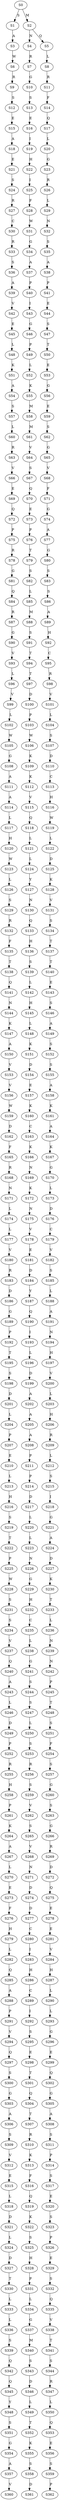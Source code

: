 strict digraph  {
	S0 -> S1 [ label = S ];
	S0 -> S2 [ label = M ];
	S1 -> S3 [ label = A ];
	S2 -> S4 [ label = N ];
	S2 -> S5 [ label = Q ];
	S3 -> S6 [ label = W ];
	S4 -> S7 [ label = R ];
	S5 -> S8 [ label = L ];
	S6 -> S9 [ label = R ];
	S7 -> S10 [ label = G ];
	S8 -> S11 [ label = R ];
	S9 -> S12 [ label = S ];
	S10 -> S13 [ label = S ];
	S11 -> S14 [ label = F ];
	S12 -> S15 [ label = E ];
	S13 -> S16 [ label = E ];
	S14 -> S17 [ label = Q ];
	S15 -> S18 [ label = A ];
	S16 -> S19 [ label = I ];
	S17 -> S20 [ label = L ];
	S18 -> S21 [ label = E ];
	S19 -> S22 [ label = H ];
	S20 -> S23 [ label = G ];
	S21 -> S24 [ label = S ];
	S22 -> S25 [ label = I ];
	S23 -> S26 [ label = R ];
	S24 -> S27 [ label = R ];
	S25 -> S28 [ label = F ];
	S26 -> S29 [ label = L ];
	S27 -> S30 [ label = C ];
	S28 -> S31 [ label = W ];
	S29 -> S32 [ label = N ];
	S30 -> S33 [ label = R ];
	S31 -> S34 [ label = G ];
	S32 -> S35 [ label = S ];
	S33 -> S36 [ label = S ];
	S34 -> S37 [ label = A ];
	S35 -> S38 [ label = A ];
	S36 -> S39 [ label = A ];
	S37 -> S40 [ label = P ];
	S38 -> S41 [ label = P ];
	S39 -> S42 [ label = V ];
	S40 -> S43 [ label = I ];
	S41 -> S44 [ label = E ];
	S42 -> S45 [ label = E ];
	S43 -> S46 [ label = G ];
	S44 -> S47 [ label = S ];
	S45 -> S48 [ label = L ];
	S46 -> S49 [ label = P ];
	S47 -> S50 [ label = T ];
	S48 -> S51 [ label = K ];
	S49 -> S52 [ label = L ];
	S50 -> S53 [ label = E ];
	S51 -> S54 [ label = A ];
	S52 -> S55 [ label = K ];
	S53 -> S56 [ label = G ];
	S54 -> S57 [ label = S ];
	S55 -> S58 [ label = M ];
	S56 -> S59 [ label = E ];
	S57 -> S60 [ label = L ];
	S58 -> S61 [ label = M ];
	S59 -> S62 [ label = S ];
	S60 -> S63 [ label = R ];
	S61 -> S64 [ label = V ];
	S62 -> S65 [ label = G ];
	S63 -> S66 [ label = V ];
	S64 -> S67 [ label = S ];
	S65 -> S68 [ label = V ];
	S66 -> S69 [ label = E ];
	S67 -> S70 [ label = Q ];
	S68 -> S71 [ label = F ];
	S69 -> S72 [ label = Q ];
	S70 -> S73 [ label = E ];
	S71 -> S74 [ label = G ];
	S72 -> S75 [ label = P ];
	S73 -> S76 [ label = P ];
	S74 -> S77 [ label = A ];
	S75 -> S78 [ label = R ];
	S76 -> S79 [ label = T ];
	S77 -> S80 [ label = G ];
	S78 -> S81 [ label = G ];
	S79 -> S82 [ label = S ];
	S80 -> S83 [ label = S ];
	S81 -> S84 [ label = Q ];
	S82 -> S85 [ label = L ];
	S83 -> S86 [ label = S ];
	S84 -> S87 [ label = R ];
	S85 -> S88 [ label = M ];
	S86 -> S89 [ label = A ];
	S87 -> S90 [ label = G ];
	S88 -> S91 [ label = S ];
	S89 -> S92 [ label = H ];
	S90 -> S93 [ label = V ];
	S91 -> S94 [ label = T ];
	S92 -> S95 [ label = C ];
	S93 -> S96 [ label = L ];
	S94 -> S97 [ label = T ];
	S95 -> S98 [ label = R ];
	S96 -> S99 [ label = V ];
	S97 -> S100 [ label = D ];
	S98 -> S101 [ label = V ];
	S99 -> S102 [ label = L ];
	S100 -> S103 [ label = P ];
	S101 -> S104 [ label = L ];
	S102 -> S105 [ label = W ];
	S103 -> S106 [ label = W ];
	S104 -> S107 [ label = S ];
	S105 -> S108 [ label = G ];
	S106 -> S109 [ label = K ];
	S107 -> S110 [ label = D ];
	S108 -> S111 [ label = A ];
	S109 -> S112 [ label = K ];
	S110 -> S113 [ label = C ];
	S111 -> S114 [ label = A ];
	S112 -> S115 [ label = V ];
	S113 -> S116 [ label = H ];
	S114 -> S117 [ label = L ];
	S115 -> S118 [ label = Q ];
	S116 -> S119 [ label = W ];
	S117 -> S120 [ label = H ];
	S118 -> S121 [ label = L ];
	S119 -> S122 [ label = L ];
	S120 -> S123 [ label = W ];
	S121 -> S124 [ label = L ];
	S122 -> S125 [ label = D ];
	S123 -> S126 [ label = L ];
	S124 -> S127 [ label = Y ];
	S125 -> S128 [ label = K ];
	S126 -> S129 [ label = S ];
	S127 -> S130 [ label = N ];
	S128 -> S131 [ label = V ];
	S129 -> S132 [ label = R ];
	S130 -> S133 [ label = Q ];
	S131 -> S134 [ label = S ];
	S132 -> S135 [ label = F ];
	S133 -> S136 [ label = H ];
	S134 -> S137 [ label = T ];
	S135 -> S138 [ label = T ];
	S136 -> S139 [ label = S ];
	S137 -> S140 [ label = T ];
	S138 -> S141 [ label = Q ];
	S139 -> S142 [ label = L ];
	S140 -> S143 [ label = E ];
	S141 -> S144 [ label = N ];
	S142 -> S145 [ label = H ];
	S143 -> S146 [ label = S ];
	S144 -> S147 [ label = K ];
	S145 -> S148 [ label = L ];
	S146 -> S149 [ label = A ];
	S147 -> S150 [ label = A ];
	S148 -> S151 [ label = K ];
	S149 -> S152 [ label = S ];
	S150 -> S153 [ label = V ];
	S151 -> S154 [ label = D ];
	S152 -> S155 [ label = S ];
	S153 -> S156 [ label = V ];
	S154 -> S157 [ label = E ];
	S155 -> S158 [ label = A ];
	S156 -> S159 [ label = W ];
	S157 -> S160 [ label = K ];
	S158 -> S161 [ label = K ];
	S159 -> S162 [ label = D ];
	S160 -> S163 [ label = C ];
	S161 -> S164 [ label = A ];
	S162 -> S165 [ label = F ];
	S163 -> S166 [ label = K ];
	S164 -> S167 [ label = K ];
	S165 -> S168 [ label = R ];
	S166 -> S169 [ label = N ];
	S167 -> S170 [ label = G ];
	S168 -> S171 [ label = N ];
	S169 -> S172 [ label = K ];
	S170 -> S173 [ label = L ];
	S171 -> S174 [ label = L ];
	S172 -> S175 [ label = N ];
	S173 -> S176 [ label = D ];
	S174 -> S177 [ label = L ];
	S175 -> S178 [ label = V ];
	S176 -> S179 [ label = C ];
	S177 -> S180 [ label = V ];
	S178 -> S181 [ label = E ];
	S179 -> S182 [ label = V ];
	S180 -> S183 [ label = R ];
	S181 -> S184 [ label = D ];
	S182 -> S185 [ label = S ];
	S183 -> S186 [ label = D ];
	S184 -> S187 [ label = Y ];
	S185 -> S188 [ label = L ];
	S186 -> S189 [ label = G ];
	S187 -> S190 [ label = Q ];
	S188 -> S191 [ label = A ];
	S189 -> S192 [ label = P ];
	S190 -> S193 [ label = I ];
	S191 -> S194 [ label = N ];
	S192 -> S195 [ label = T ];
	S193 -> S196 [ label = L ];
	S194 -> S197 [ label = H ];
	S195 -> S198 [ label = S ];
	S196 -> S199 [ label = D ];
	S197 -> S200 [ label = V ];
	S198 -> S201 [ label = D ];
	S199 -> S202 [ label = A ];
	S200 -> S203 [ label = L ];
	S201 -> S204 [ label = L ];
	S202 -> S205 [ label = A ];
	S203 -> S206 [ label = H ];
	S204 -> S207 [ label = P ];
	S205 -> S208 [ label = A ];
	S206 -> S209 [ label = R ];
	S207 -> S210 [ label = E ];
	S208 -> S211 [ label = P ];
	S209 -> S212 [ label = L ];
	S210 -> S213 [ label = L ];
	S211 -> S214 [ label = P ];
	S212 -> S215 [ label = S ];
	S213 -> S216 [ label = H ];
	S214 -> S217 [ label = D ];
	S215 -> S218 [ label = I ];
	S216 -> S219 [ label = S ];
	S217 -> S220 [ label = L ];
	S218 -> S221 [ label = G ];
	S219 -> S222 [ label = T ];
	S220 -> S223 [ label = L ];
	S221 -> S224 [ label = A ];
	S222 -> S225 [ label = P ];
	S223 -> S226 [ label = N ];
	S224 -> S227 [ label = D ];
	S225 -> S228 [ label = W ];
	S226 -> S229 [ label = G ];
	S227 -> S230 [ label = K ];
	S228 -> S231 [ label = S ];
	S229 -> S232 [ label = H ];
	S230 -> S233 [ label = T ];
	S231 -> S234 [ label = S ];
	S232 -> S235 [ label = C ];
	S233 -> S236 [ label = L ];
	S234 -> S237 [ label = V ];
	S235 -> S238 [ label = L ];
	S236 -> S239 [ label = N ];
	S237 -> S240 [ label = Q ];
	S238 -> S241 [ label = G ];
	S239 -> S242 [ label = N ];
	S240 -> S243 [ label = A ];
	S241 -> S244 [ label = S ];
	S242 -> S245 [ label = P ];
	S243 -> S246 [ label = L ];
	S244 -> S247 [ label = S ];
	S245 -> S248 [ label = T ];
	S246 -> S249 [ label = D ];
	S247 -> S250 [ label = L ];
	S248 -> S251 [ label = S ];
	S249 -> S252 [ label = P ];
	S250 -> S253 [ label = S ];
	S251 -> S254 [ label = F ];
	S252 -> S255 [ label = R ];
	S253 -> S256 [ label = R ];
	S254 -> S257 [ label = S ];
	S255 -> S258 [ label = H ];
	S256 -> S259 [ label = S ];
	S257 -> S260 [ label = G ];
	S258 -> S261 [ label = P ];
	S259 -> S262 [ label = V ];
	S260 -> S263 [ label = S ];
	S261 -> S264 [ label = K ];
	S262 -> S265 [ label = S ];
	S263 -> S266 [ label = G ];
	S264 -> S267 [ label = A ];
	S265 -> S268 [ label = V ];
	S266 -> S269 [ label = R ];
	S267 -> S270 [ label = L ];
	S268 -> S271 [ label = N ];
	S269 -> S272 [ label = D ];
	S270 -> S273 [ label = E ];
	S271 -> S274 [ label = D ];
	S272 -> S275 [ label = Q ];
	S273 -> S276 [ label = F ];
	S274 -> S277 [ label = D ];
	S275 -> S278 [ label = E ];
	S276 -> S279 [ label = H ];
	S277 -> S280 [ label = C ];
	S278 -> S281 [ label = E ];
	S279 -> S282 [ label = L ];
	S280 -> S283 [ label = I ];
	S281 -> S284 [ label = V ];
	S282 -> S285 [ label = Q ];
	S283 -> S286 [ label = H ];
	S284 -> S287 [ label = H ];
	S285 -> S288 [ label = A ];
	S286 -> S289 [ label = C ];
	S287 -> S290 [ label = L ];
	S288 -> S291 [ label = P ];
	S289 -> S292 [ label = I ];
	S290 -> S293 [ label = L ];
	S291 -> S294 [ label = V ];
	S292 -> S295 [ label = S ];
	S293 -> S296 [ label = G ];
	S294 -> S297 [ label = Q ];
	S295 -> S298 [ label = E ];
	S296 -> S299 [ label = E ];
	S297 -> S300 [ label = S ];
	S298 -> S301 [ label = T ];
	S299 -> S302 [ label = Q ];
	S300 -> S303 [ label = G ];
	S301 -> S304 [ label = Q ];
	S302 -> S305 [ label = G ];
	S303 -> S306 [ label = A ];
	S304 -> S307 [ label = T ];
	S305 -> S308 [ label = A ];
	S306 -> S309 [ label = S ];
	S307 -> S310 [ label = R ];
	S308 -> S311 [ label = S ];
	S309 -> S312 [ label = V ];
	S310 -> S313 [ label = K ];
	S311 -> S314 [ label = P ];
	S312 -> S315 [ label = E ];
	S313 -> S316 [ label = F ];
	S314 -> S317 [ label = S ];
	S315 -> S318 [ label = L ];
	S316 -> S319 [ label = Q ];
	S317 -> S320 [ label = E ];
	S318 -> S321 [ label = D ];
	S319 -> S322 [ label = K ];
	S320 -> S323 [ label = S ];
	S321 -> S324 [ label = L ];
	S322 -> S325 [ label = S ];
	S323 -> S326 [ label = P ];
	S324 -> S327 [ label = D ];
	S325 -> S328 [ label = H ];
	S326 -> S329 [ label = E ];
	S327 -> S330 [ label = T ];
	S328 -> S331 [ label = P ];
	S329 -> S332 [ label = S ];
	S330 -> S333 [ label = L ];
	S331 -> S334 [ label = L ];
	S332 -> S335 [ label = Q ];
	S333 -> S336 [ label = L ];
	S334 -> S337 [ label = G ];
	S335 -> S338 [ label = V ];
	S336 -> S339 [ label = S ];
	S337 -> S340 [ label = M ];
	S338 -> S341 [ label = T ];
	S339 -> S342 [ label = Q ];
	S340 -> S343 [ label = S ];
	S341 -> S344 [ label = S ];
	S342 -> S345 [ label = Q ];
	S343 -> S346 [ label = D ];
	S344 -> S347 [ label = R ];
	S345 -> S348 [ label = Y ];
	S346 -> S349 [ label = L ];
	S347 -> S350 [ label = L ];
	S348 -> S351 [ label = S ];
	S349 -> S352 [ label = T ];
	S350 -> S353 [ label = Q ];
	S351 -> S354 [ label = G ];
	S352 -> S355 [ label = K ];
	S353 -> S356 [ label = E ];
	S354 -> S357 [ label = A ];
	S355 -> S358 [ label = S ];
	S356 -> S359 [ label = S ];
	S357 -> S360 [ label = V ];
	S358 -> S361 [ label = D ];
	S359 -> S362 [ label = P ];
}
